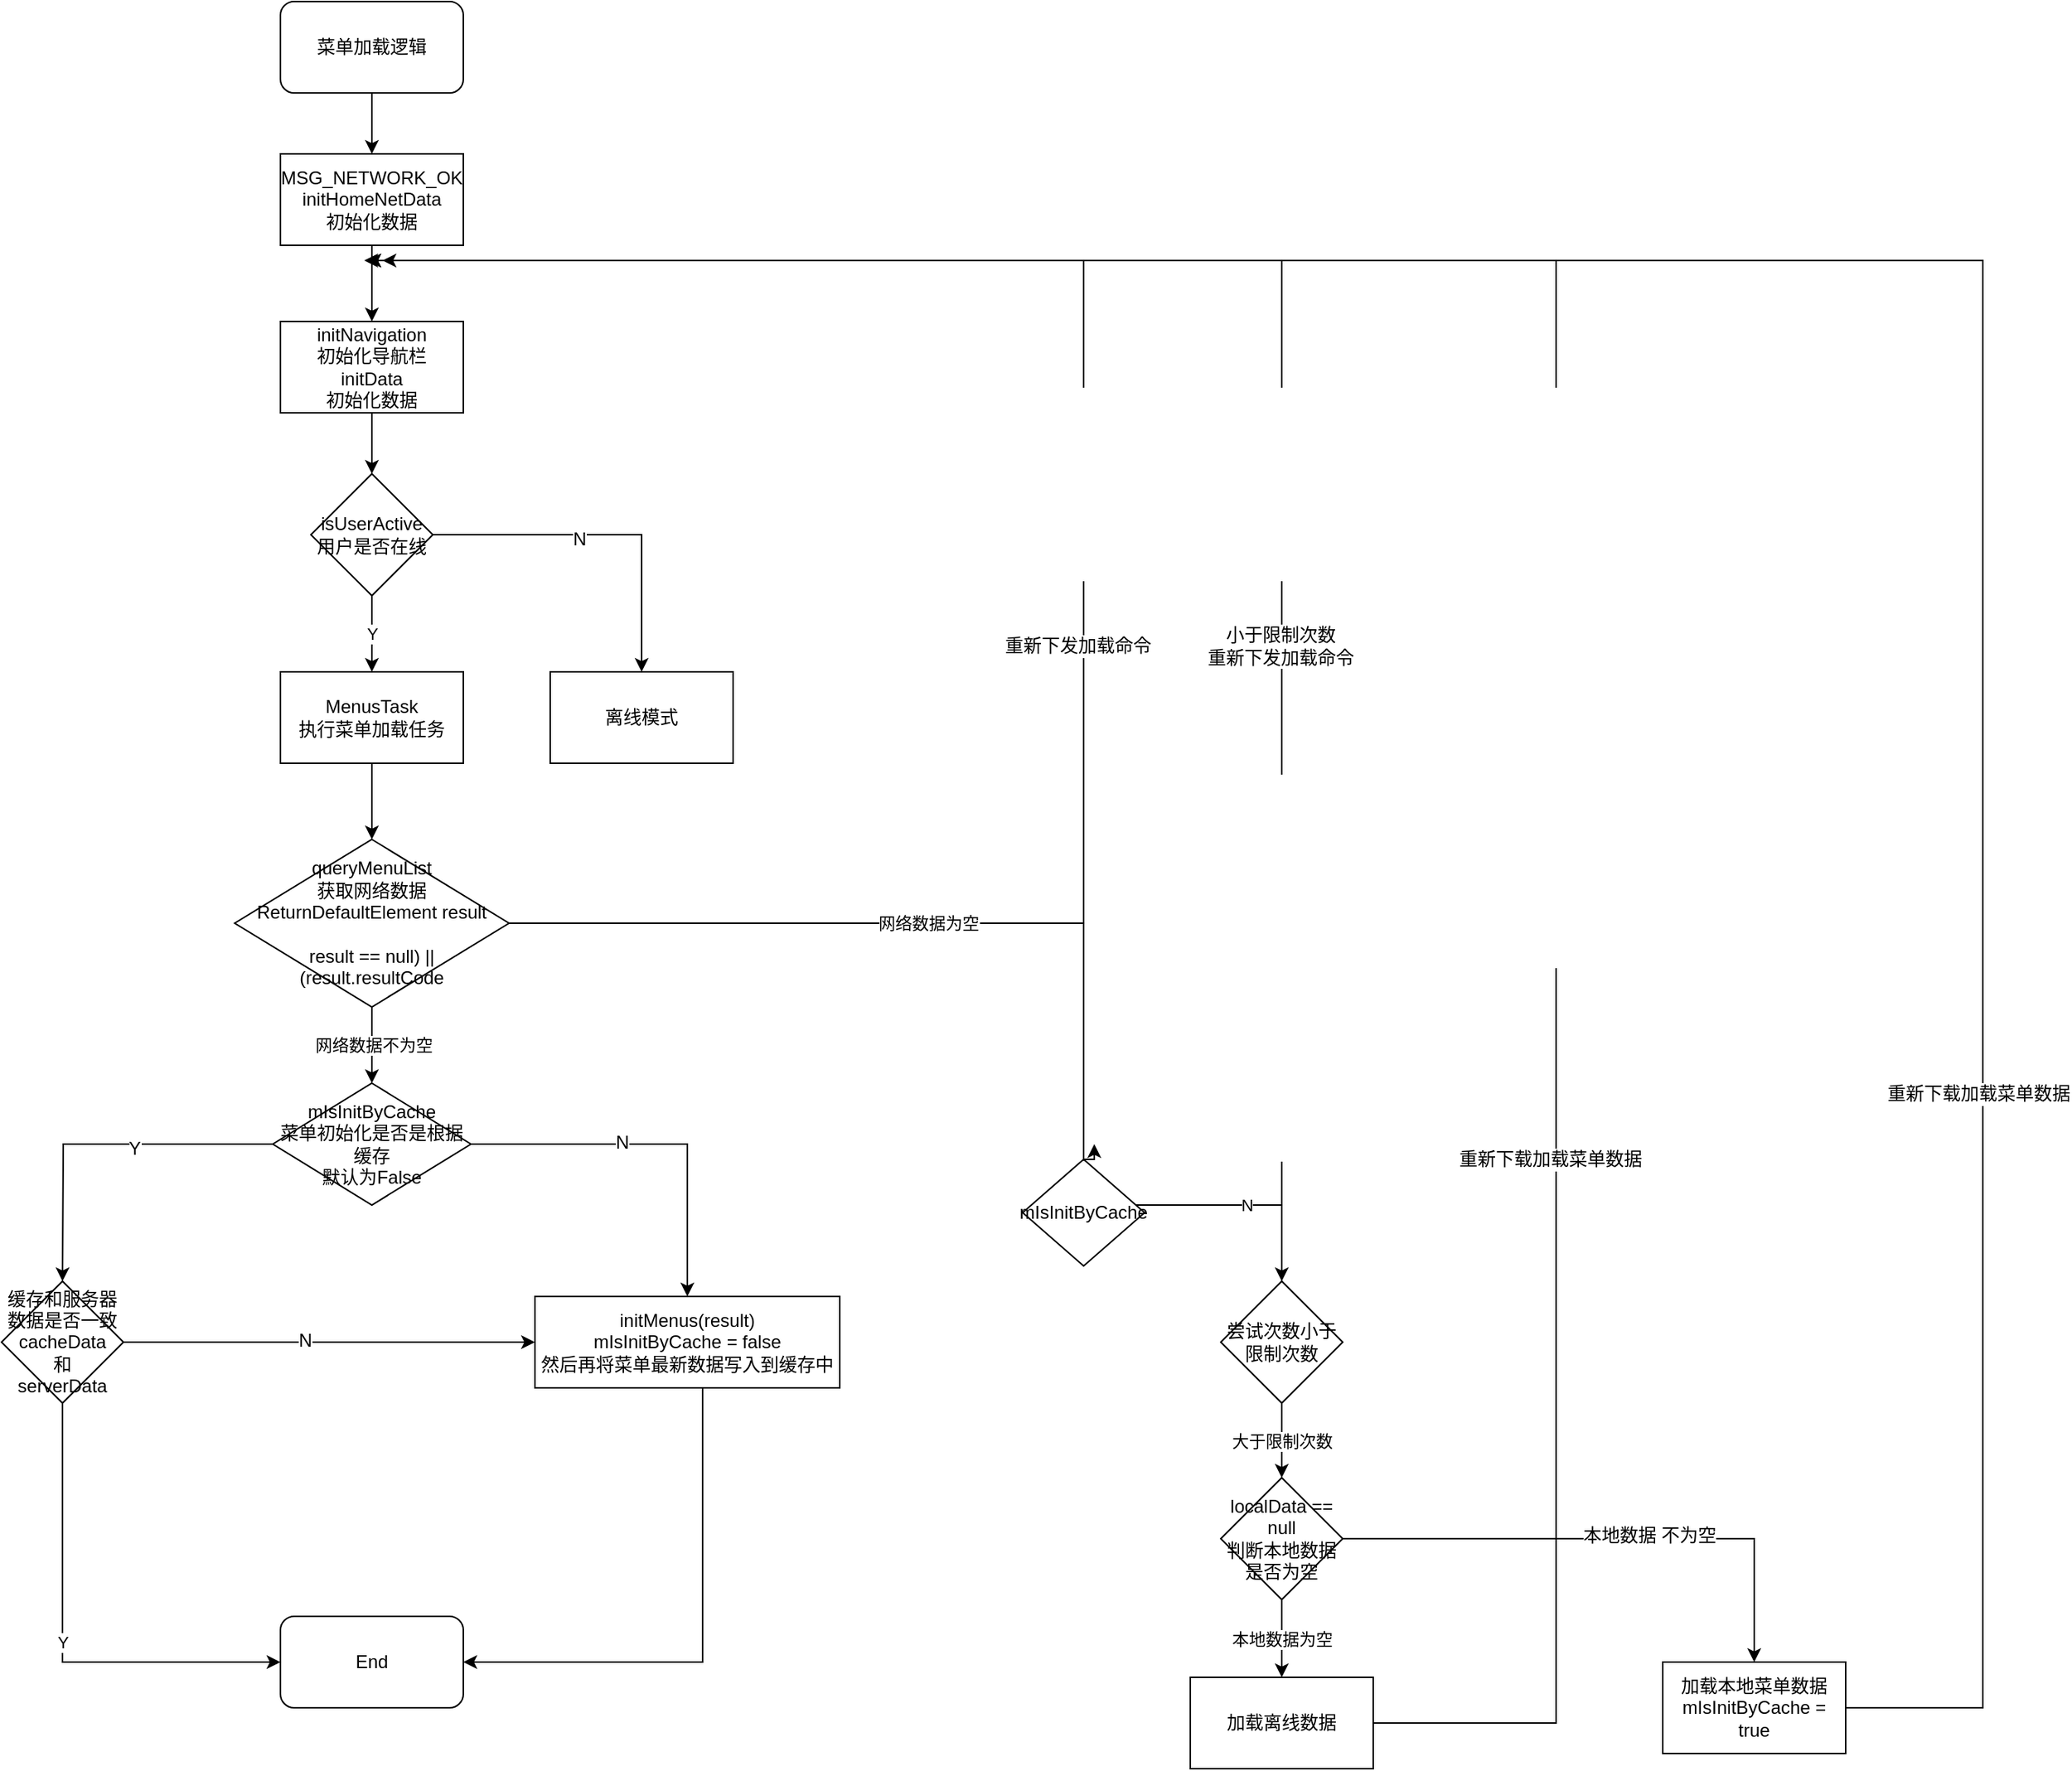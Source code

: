 <mxfile version="12.5.1" type="github">
  <diagram id="6guljXhZOZYRVNvfO9t_" name="第 1 页">
    <mxGraphModel dx="1298" dy="761" grid="1" gridSize="10" guides="1" tooltips="1" connect="1" arrows="1" fold="1" page="1" pageScale="1" pageWidth="827" pageHeight="1169" math="0" shadow="0">
      <root>
        <mxCell id="0"/>
        <mxCell id="1" parent="0"/>
        <mxCell id="vs3mQmGJEYI14M0S7p_8-3" style="edgeStyle=orthogonalEdgeStyle;rounded=0;orthogonalLoop=1;jettySize=auto;html=1;entryX=0.5;entryY=0;entryDx=0;entryDy=0;" edge="1" parent="1" source="vs3mQmGJEYI14M0S7p_8-1" target="vs3mQmGJEYI14M0S7p_8-2">
          <mxGeometry relative="1" as="geometry"/>
        </mxCell>
        <mxCell id="vs3mQmGJEYI14M0S7p_8-1" value="菜单加载逻辑" style="rounded=1;whiteSpace=wrap;html=1;" vertex="1" parent="1">
          <mxGeometry x="353" y="120" width="120" height="60" as="geometry"/>
        </mxCell>
        <mxCell id="vs3mQmGJEYI14M0S7p_8-5" value="" style="edgeStyle=orthogonalEdgeStyle;rounded=0;orthogonalLoop=1;jettySize=auto;html=1;" edge="1" parent="1" source="vs3mQmGJEYI14M0S7p_8-2" target="vs3mQmGJEYI14M0S7p_8-4">
          <mxGeometry relative="1" as="geometry"/>
        </mxCell>
        <mxCell id="vs3mQmGJEYI14M0S7p_8-2" value="MSG_NETWORK_OK&lt;br&gt;initHomeNetData&lt;br&gt;初始化数据" style="rounded=0;whiteSpace=wrap;html=1;" vertex="1" parent="1">
          <mxGeometry x="353" y="220" width="120" height="60" as="geometry"/>
        </mxCell>
        <mxCell id="vs3mQmGJEYI14M0S7p_8-7" style="edgeStyle=orthogonalEdgeStyle;rounded=0;orthogonalLoop=1;jettySize=auto;html=1;" edge="1" parent="1" source="vs3mQmGJEYI14M0S7p_8-4" target="vs3mQmGJEYI14M0S7p_8-6">
          <mxGeometry relative="1" as="geometry"/>
        </mxCell>
        <mxCell id="vs3mQmGJEYI14M0S7p_8-4" value="initNavigation&lt;br&gt;初始化导航栏&lt;br&gt;initData&lt;br&gt;初始化数据" style="rounded=0;whiteSpace=wrap;html=1;" vertex="1" parent="1">
          <mxGeometry x="353" y="330" width="120" height="60" as="geometry"/>
        </mxCell>
        <mxCell id="vs3mQmGJEYI14M0S7p_8-10" style="edgeStyle=orthogonalEdgeStyle;rounded=0;orthogonalLoop=1;jettySize=auto;html=1;exitX=1;exitY=0.5;exitDx=0;exitDy=0;entryX=0.5;entryY=0;entryDx=0;entryDy=0;" edge="1" parent="1" source="vs3mQmGJEYI14M0S7p_8-6" target="vs3mQmGJEYI14M0S7p_8-9">
          <mxGeometry relative="1" as="geometry"/>
        </mxCell>
        <mxCell id="vs3mQmGJEYI14M0S7p_8-11" value="N" style="text;html=1;align=center;verticalAlign=middle;resizable=0;points=[];labelBackgroundColor=#ffffff;" vertex="1" connectable="0" parent="vs3mQmGJEYI14M0S7p_8-10">
          <mxGeometry x="-0.154" y="-3" relative="1" as="geometry">
            <mxPoint as="offset"/>
          </mxGeometry>
        </mxCell>
        <mxCell id="vs3mQmGJEYI14M0S7p_8-12" value="Y" style="edgeStyle=orthogonalEdgeStyle;rounded=0;orthogonalLoop=1;jettySize=auto;html=1;" edge="1" parent="1" source="vs3mQmGJEYI14M0S7p_8-6" target="vs3mQmGJEYI14M0S7p_8-8">
          <mxGeometry relative="1" as="geometry"/>
        </mxCell>
        <mxCell id="vs3mQmGJEYI14M0S7p_8-6" value="isUserActive&lt;br&gt;用户是否在线" style="rhombus;whiteSpace=wrap;html=1;" vertex="1" parent="1">
          <mxGeometry x="373" y="430" width="80" height="80" as="geometry"/>
        </mxCell>
        <mxCell id="vs3mQmGJEYI14M0S7p_8-16" style="edgeStyle=orthogonalEdgeStyle;rounded=0;orthogonalLoop=1;jettySize=auto;html=1;entryX=0.5;entryY=0;entryDx=0;entryDy=0;" edge="1" parent="1" source="vs3mQmGJEYI14M0S7p_8-8" target="vs3mQmGJEYI14M0S7p_8-15">
          <mxGeometry relative="1" as="geometry"/>
        </mxCell>
        <mxCell id="vs3mQmGJEYI14M0S7p_8-8" value="MenusTask&lt;br&gt;执行菜单加载任务&lt;br&gt;" style="rounded=0;whiteSpace=wrap;html=1;" vertex="1" parent="1">
          <mxGeometry x="353" y="560" width="120" height="60" as="geometry"/>
        </mxCell>
        <mxCell id="vs3mQmGJEYI14M0S7p_8-9" value="离线模式" style="rounded=0;whiteSpace=wrap;html=1;" vertex="1" parent="1">
          <mxGeometry x="530" y="560" width="120" height="60" as="geometry"/>
        </mxCell>
        <mxCell id="vs3mQmGJEYI14M0S7p_8-20" value="网络数据不为空" style="edgeStyle=orthogonalEdgeStyle;rounded=0;orthogonalLoop=1;jettySize=auto;html=1;exitX=0.5;exitY=1;exitDx=0;exitDy=0;entryX=0.5;entryY=0;entryDx=0;entryDy=0;" edge="1" parent="1" source="vs3mQmGJEYI14M0S7p_8-15">
          <mxGeometry relative="1" as="geometry">
            <mxPoint x="413" y="830" as="targetPoint"/>
          </mxGeometry>
        </mxCell>
        <mxCell id="vs3mQmGJEYI14M0S7p_8-35" value="网络数据为空" style="edgeStyle=orthogonalEdgeStyle;rounded=0;orthogonalLoop=1;jettySize=auto;html=1;" edge="1" parent="1" source="vs3mQmGJEYI14M0S7p_8-15">
          <mxGeometry relative="1" as="geometry">
            <mxPoint x="887" y="870" as="targetPoint"/>
            <Array as="points">
              <mxPoint x="880" y="725"/>
              <mxPoint x="880" y="880"/>
              <mxPoint x="887" y="880"/>
            </Array>
          </mxGeometry>
        </mxCell>
        <mxCell id="vs3mQmGJEYI14M0S7p_8-15" value="queryMenuList&lt;br&gt;获取网络数据&lt;br&gt;ReturnDefaultElement result&lt;br&gt;&lt;br&gt;result == null) || (result.resultCode" style="rhombus;whiteSpace=wrap;html=1;" vertex="1" parent="1">
          <mxGeometry x="323" y="670" width="180" height="110" as="geometry"/>
        </mxCell>
        <mxCell id="vs3mQmGJEYI14M0S7p_8-23" style="edgeStyle=orthogonalEdgeStyle;rounded=0;orthogonalLoop=1;jettySize=auto;html=1;" edge="1" parent="1" source="vs3mQmGJEYI14M0S7p_8-21" target="vs3mQmGJEYI14M0S7p_8-22">
          <mxGeometry relative="1" as="geometry"/>
        </mxCell>
        <mxCell id="vs3mQmGJEYI14M0S7p_8-24" value="N" style="text;html=1;align=center;verticalAlign=middle;resizable=0;points=[];labelBackgroundColor=#ffffff;" vertex="1" connectable="0" parent="vs3mQmGJEYI14M0S7p_8-23">
          <mxGeometry x="-0.188" y="1" relative="1" as="geometry">
            <mxPoint as="offset"/>
          </mxGeometry>
        </mxCell>
        <mxCell id="vs3mQmGJEYI14M0S7p_8-26" style="edgeStyle=orthogonalEdgeStyle;rounded=0;orthogonalLoop=1;jettySize=auto;html=1;" edge="1" parent="1" source="vs3mQmGJEYI14M0S7p_8-21">
          <mxGeometry relative="1" as="geometry">
            <mxPoint x="210" y="960" as="targetPoint"/>
          </mxGeometry>
        </mxCell>
        <mxCell id="vs3mQmGJEYI14M0S7p_8-67" value="Y" style="text;html=1;align=center;verticalAlign=middle;resizable=0;points=[];labelBackgroundColor=#ffffff;" vertex="1" connectable="0" parent="vs3mQmGJEYI14M0S7p_8-26">
          <mxGeometry x="-0.202" y="3" relative="1" as="geometry">
            <mxPoint as="offset"/>
          </mxGeometry>
        </mxCell>
        <mxCell id="vs3mQmGJEYI14M0S7p_8-21" value="mIsInitByCache&lt;br&gt;菜单初始化是否是根据缓存&lt;br&gt;默认为False" style="rhombus;whiteSpace=wrap;html=1;" vertex="1" parent="1">
          <mxGeometry x="348" y="830" width="130" height="80" as="geometry"/>
        </mxCell>
        <mxCell id="vs3mQmGJEYI14M0S7p_8-32" style="edgeStyle=orthogonalEdgeStyle;rounded=0;orthogonalLoop=1;jettySize=auto;html=1;" edge="1" parent="1" source="vs3mQmGJEYI14M0S7p_8-22" target="vs3mQmGJEYI14M0S7p_8-28">
          <mxGeometry relative="1" as="geometry">
            <Array as="points">
              <mxPoint x="630" y="1210"/>
            </Array>
          </mxGeometry>
        </mxCell>
        <mxCell id="vs3mQmGJEYI14M0S7p_8-22" value="initMenus(result)&lt;br&gt;mIsInitByCache = false&lt;br&gt;然后再将菜单最新数据写入到缓存中" style="rounded=0;whiteSpace=wrap;html=1;" vertex="1" parent="1">
          <mxGeometry x="520" y="970" width="200" height="60" as="geometry"/>
        </mxCell>
        <mxCell id="vs3mQmGJEYI14M0S7p_8-29" value="Y" style="edgeStyle=orthogonalEdgeStyle;rounded=0;orthogonalLoop=1;jettySize=auto;html=1;exitX=0.5;exitY=1;exitDx=0;exitDy=0;" edge="1" parent="1" source="vs3mQmGJEYI14M0S7p_8-27" target="vs3mQmGJEYI14M0S7p_8-28">
          <mxGeometry relative="1" as="geometry">
            <Array as="points">
              <mxPoint x="210" y="1210"/>
            </Array>
          </mxGeometry>
        </mxCell>
        <mxCell id="vs3mQmGJEYI14M0S7p_8-31" style="edgeStyle=orthogonalEdgeStyle;rounded=0;orthogonalLoop=1;jettySize=auto;html=1;entryX=0;entryY=0.5;entryDx=0;entryDy=0;" edge="1" parent="1" source="vs3mQmGJEYI14M0S7p_8-27" target="vs3mQmGJEYI14M0S7p_8-22">
          <mxGeometry relative="1" as="geometry"/>
        </mxCell>
        <mxCell id="vs3mQmGJEYI14M0S7p_8-33" value="N" style="text;html=1;align=center;verticalAlign=middle;resizable=0;points=[];labelBackgroundColor=#ffffff;" vertex="1" connectable="0" parent="vs3mQmGJEYI14M0S7p_8-31">
          <mxGeometry x="-0.118" y="1" relative="1" as="geometry">
            <mxPoint as="offset"/>
          </mxGeometry>
        </mxCell>
        <mxCell id="vs3mQmGJEYI14M0S7p_8-27" value="缓存和服务器数据是否一致&lt;br&gt;cacheData&lt;br&gt;和&lt;br&gt;serverData" style="rhombus;whiteSpace=wrap;html=1;" vertex="1" parent="1">
          <mxGeometry x="170" y="960" width="80" height="80" as="geometry"/>
        </mxCell>
        <mxCell id="vs3mQmGJEYI14M0S7p_8-28" value="End" style="rounded=1;whiteSpace=wrap;html=1;" vertex="1" parent="1">
          <mxGeometry x="353" y="1180" width="120" height="60" as="geometry"/>
        </mxCell>
        <mxCell id="vs3mQmGJEYI14M0S7p_8-44" value="N" style="edgeStyle=orthogonalEdgeStyle;rounded=0;orthogonalLoop=1;jettySize=auto;html=1;entryX=0.5;entryY=0;entryDx=0;entryDy=0;" edge="1" parent="1" source="vs3mQmGJEYI14M0S7p_8-42" target="vs3mQmGJEYI14M0S7p_8-43">
          <mxGeometry relative="1" as="geometry">
            <Array as="points">
              <mxPoint x="1010" y="910"/>
            </Array>
          </mxGeometry>
        </mxCell>
        <mxCell id="vs3mQmGJEYI14M0S7p_8-48" style="edgeStyle=orthogonalEdgeStyle;rounded=0;orthogonalLoop=1;jettySize=auto;html=1;exitX=0.5;exitY=0;exitDx=0;exitDy=0;" edge="1" parent="1" source="vs3mQmGJEYI14M0S7p_8-42">
          <mxGeometry relative="1" as="geometry">
            <mxPoint x="410" y="290" as="targetPoint"/>
            <Array as="points">
              <mxPoint x="880" y="290"/>
            </Array>
          </mxGeometry>
        </mxCell>
        <mxCell id="vs3mQmGJEYI14M0S7p_8-49" value="重新下发加载命令" style="text;html=1;align=center;verticalAlign=middle;resizable=0;points=[];labelBackgroundColor=#ffffff;" vertex="1" connectable="0" parent="vs3mQmGJEYI14M0S7p_8-48">
          <mxGeometry x="-0.364" y="4" relative="1" as="geometry">
            <mxPoint as="offset"/>
          </mxGeometry>
        </mxCell>
        <mxCell id="vs3mQmGJEYI14M0S7p_8-42" value="mIsInitByCache" style="rhombus;whiteSpace=wrap;html=1;" vertex="1" parent="1">
          <mxGeometry x="840" y="880" width="80" height="70" as="geometry"/>
        </mxCell>
        <mxCell id="vs3mQmGJEYI14M0S7p_8-50" style="edgeStyle=orthogonalEdgeStyle;rounded=0;orthogonalLoop=1;jettySize=auto;html=1;" edge="1" parent="1" source="vs3mQmGJEYI14M0S7p_8-43">
          <mxGeometry relative="1" as="geometry">
            <mxPoint x="410" y="290" as="targetPoint"/>
            <Array as="points">
              <mxPoint x="1010" y="290"/>
            </Array>
          </mxGeometry>
        </mxCell>
        <mxCell id="vs3mQmGJEYI14M0S7p_8-51" value="小于限制次数&lt;br&gt;重新下发加载命令" style="text;html=1;align=center;verticalAlign=middle;resizable=0;points=[];labelBackgroundColor=#ffffff;" vertex="1" connectable="0" parent="vs3mQmGJEYI14M0S7p_8-50">
          <mxGeometry x="-0.343" y="1" relative="1" as="geometry">
            <mxPoint as="offset"/>
          </mxGeometry>
        </mxCell>
        <mxCell id="vs3mQmGJEYI14M0S7p_8-53" value="大于限制次数" style="edgeStyle=orthogonalEdgeStyle;rounded=0;orthogonalLoop=1;jettySize=auto;html=1;" edge="1" parent="1" source="vs3mQmGJEYI14M0S7p_8-43" target="vs3mQmGJEYI14M0S7p_8-52">
          <mxGeometry relative="1" as="geometry">
            <Array as="points">
              <mxPoint x="1010" y="1060"/>
              <mxPoint x="1010" y="1060"/>
            </Array>
          </mxGeometry>
        </mxCell>
        <mxCell id="vs3mQmGJEYI14M0S7p_8-43" value="尝试次数小于限制次数" style="rhombus;whiteSpace=wrap;html=1;" vertex="1" parent="1">
          <mxGeometry x="970" y="960" width="80" height="80" as="geometry"/>
        </mxCell>
        <mxCell id="vs3mQmGJEYI14M0S7p_8-55" value="本地数据为空" style="edgeStyle=orthogonalEdgeStyle;rounded=0;orthogonalLoop=1;jettySize=auto;html=1;" edge="1" parent="1" source="vs3mQmGJEYI14M0S7p_8-52" target="vs3mQmGJEYI14M0S7p_8-54">
          <mxGeometry relative="1" as="geometry"/>
        </mxCell>
        <mxCell id="vs3mQmGJEYI14M0S7p_8-62" style="edgeStyle=orthogonalEdgeStyle;rounded=0;orthogonalLoop=1;jettySize=auto;html=1;entryX=0.5;entryY=0;entryDx=0;entryDy=0;" edge="1" parent="1" source="vs3mQmGJEYI14M0S7p_8-52" target="vs3mQmGJEYI14M0S7p_8-61">
          <mxGeometry relative="1" as="geometry"/>
        </mxCell>
        <mxCell id="vs3mQmGJEYI14M0S7p_8-63" value="本地数据 不为空" style="text;html=1;align=center;verticalAlign=middle;resizable=0;points=[];labelBackgroundColor=#ffffff;" vertex="1" connectable="0" parent="vs3mQmGJEYI14M0S7p_8-62">
          <mxGeometry x="0.145" y="2" relative="1" as="geometry">
            <mxPoint as="offset"/>
          </mxGeometry>
        </mxCell>
        <mxCell id="vs3mQmGJEYI14M0S7p_8-52" value="localData == null&lt;br&gt;判断本地数据是否为空" style="rhombus;whiteSpace=wrap;html=1;" vertex="1" parent="1">
          <mxGeometry x="970" y="1089" width="80" height="80" as="geometry"/>
        </mxCell>
        <mxCell id="vs3mQmGJEYI14M0S7p_8-58" style="edgeStyle=orthogonalEdgeStyle;rounded=0;orthogonalLoop=1;jettySize=auto;html=1;" edge="1" parent="1" source="vs3mQmGJEYI14M0S7p_8-54">
          <mxGeometry relative="1" as="geometry">
            <mxPoint x="420" y="290" as="targetPoint"/>
            <Array as="points">
              <mxPoint x="1190" y="1250"/>
              <mxPoint x="1190" y="290"/>
            </Array>
          </mxGeometry>
        </mxCell>
        <mxCell id="vs3mQmGJEYI14M0S7p_8-59" value="重新下载加载菜单数据" style="text;html=1;align=center;verticalAlign=middle;resizable=0;points=[];labelBackgroundColor=#ffffff;" vertex="1" connectable="0" parent="vs3mQmGJEYI14M0S7p_8-58">
          <mxGeometry x="-0.47" y="4" relative="1" as="geometry">
            <mxPoint as="offset"/>
          </mxGeometry>
        </mxCell>
        <mxCell id="vs3mQmGJEYI14M0S7p_8-54" value="加载离线数据" style="rounded=0;whiteSpace=wrap;html=1;" vertex="1" parent="1">
          <mxGeometry x="950" y="1220" width="120" height="60" as="geometry"/>
        </mxCell>
        <mxCell id="vs3mQmGJEYI14M0S7p_8-65" style="edgeStyle=orthogonalEdgeStyle;rounded=0;orthogonalLoop=1;jettySize=auto;html=1;" edge="1" parent="1" source="vs3mQmGJEYI14M0S7p_8-61">
          <mxGeometry relative="1" as="geometry">
            <mxPoint x="408" y="290" as="targetPoint"/>
            <Array as="points">
              <mxPoint x="1470" y="1240"/>
              <mxPoint x="1470" y="290"/>
            </Array>
          </mxGeometry>
        </mxCell>
        <mxCell id="vs3mQmGJEYI14M0S7p_8-66" value="重新下载加载菜单数据" style="text;html=1;align=center;verticalAlign=middle;resizable=0;points=[];labelBackgroundColor=#ffffff;" vertex="1" connectable="0" parent="vs3mQmGJEYI14M0S7p_8-65">
          <mxGeometry x="-0.531" y="3" relative="1" as="geometry">
            <mxPoint as="offset"/>
          </mxGeometry>
        </mxCell>
        <mxCell id="vs3mQmGJEYI14M0S7p_8-61" value="加载本地菜单数据&lt;br&gt;mIsInitByCache = true" style="rounded=0;whiteSpace=wrap;html=1;" vertex="1" parent="1">
          <mxGeometry x="1260" y="1210" width="120" height="60" as="geometry"/>
        </mxCell>
      </root>
    </mxGraphModel>
  </diagram>
</mxfile>

